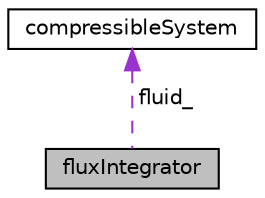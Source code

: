 digraph "fluxIntegrator"
{
  bgcolor="transparent";
  edge [fontname="Helvetica",fontsize="10",labelfontname="Helvetica",labelfontsize="10"];
  node [fontname="Helvetica",fontsize="10",shape=record];
  Node1 [label="fluxIntegrator",height=0.2,width=0.4,color="black", fillcolor="grey75", style="filled", fontcolor="black"];
  Node2 -> Node1 [dir="back",color="darkorchid3",fontsize="10",style="dashed",label=" fluid_" ,fontname="Helvetica"];
  Node2 [label="compressibleSystem",height=0.2,width=0.4,color="black",URL="$a02296.html",tooltip="Class used to handle encoding/decoding of primative and conservative variables used in compressible f..."];
}
